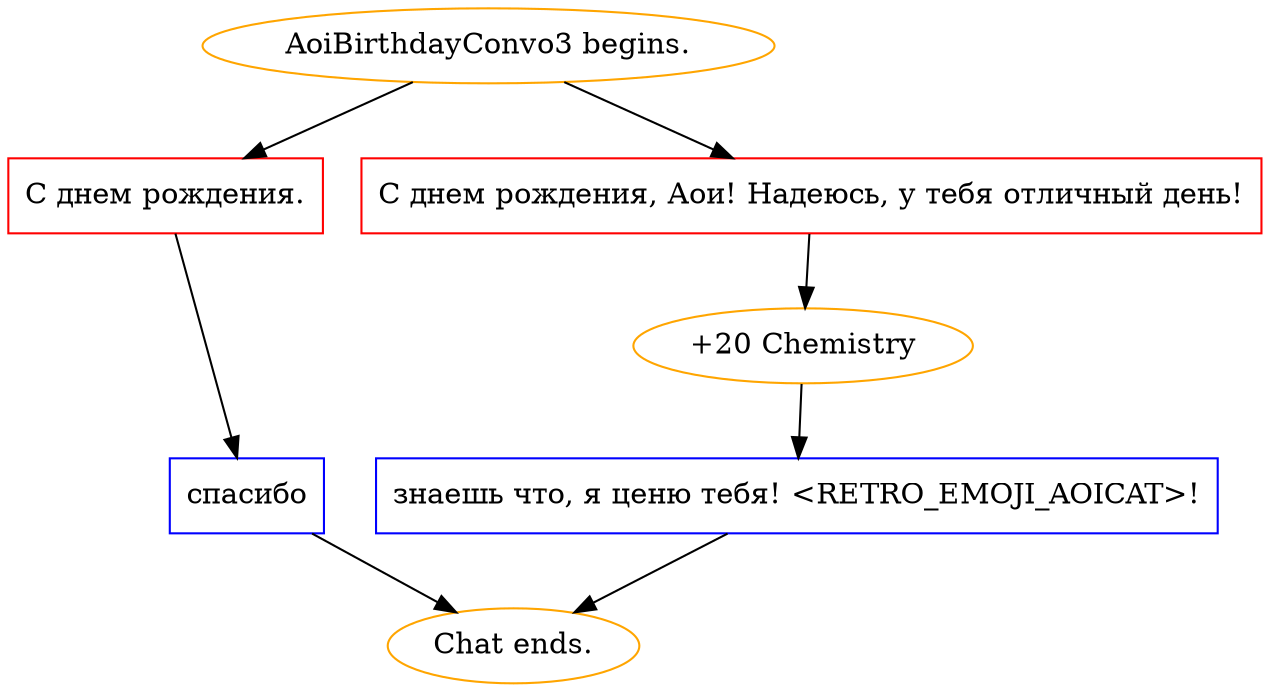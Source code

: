 digraph {
	"AoiBirthdayConvo3 begins." [color=orange];
		"AoiBirthdayConvo3 begins." -> j2934337908;
		"AoiBirthdayConvo3 begins." -> j3888058835;
	j2934337908 [label="С днем рождения.",shape=box,color=red];
		j2934337908 -> j947575970;
	j3888058835 [label="С днем рождения, Аои! Надеюсь, у тебя отличный день!",shape=box,color=red];
		j3888058835 -> j2778139371;
	j947575970 [label="спасибо",shape=box,color=blue];
		j947575970 -> "Chat ends.";
	j2778139371 [label="+20 Chemistry",color=orange];
		j2778139371 -> j2579339649;
	"Chat ends." [color=orange];
	j2579339649 [label="знаешь что, я ценю тебя! <RETRO_EMOJI_AOICAT>!",shape=box,color=blue];
		j2579339649 -> "Chat ends.";
}